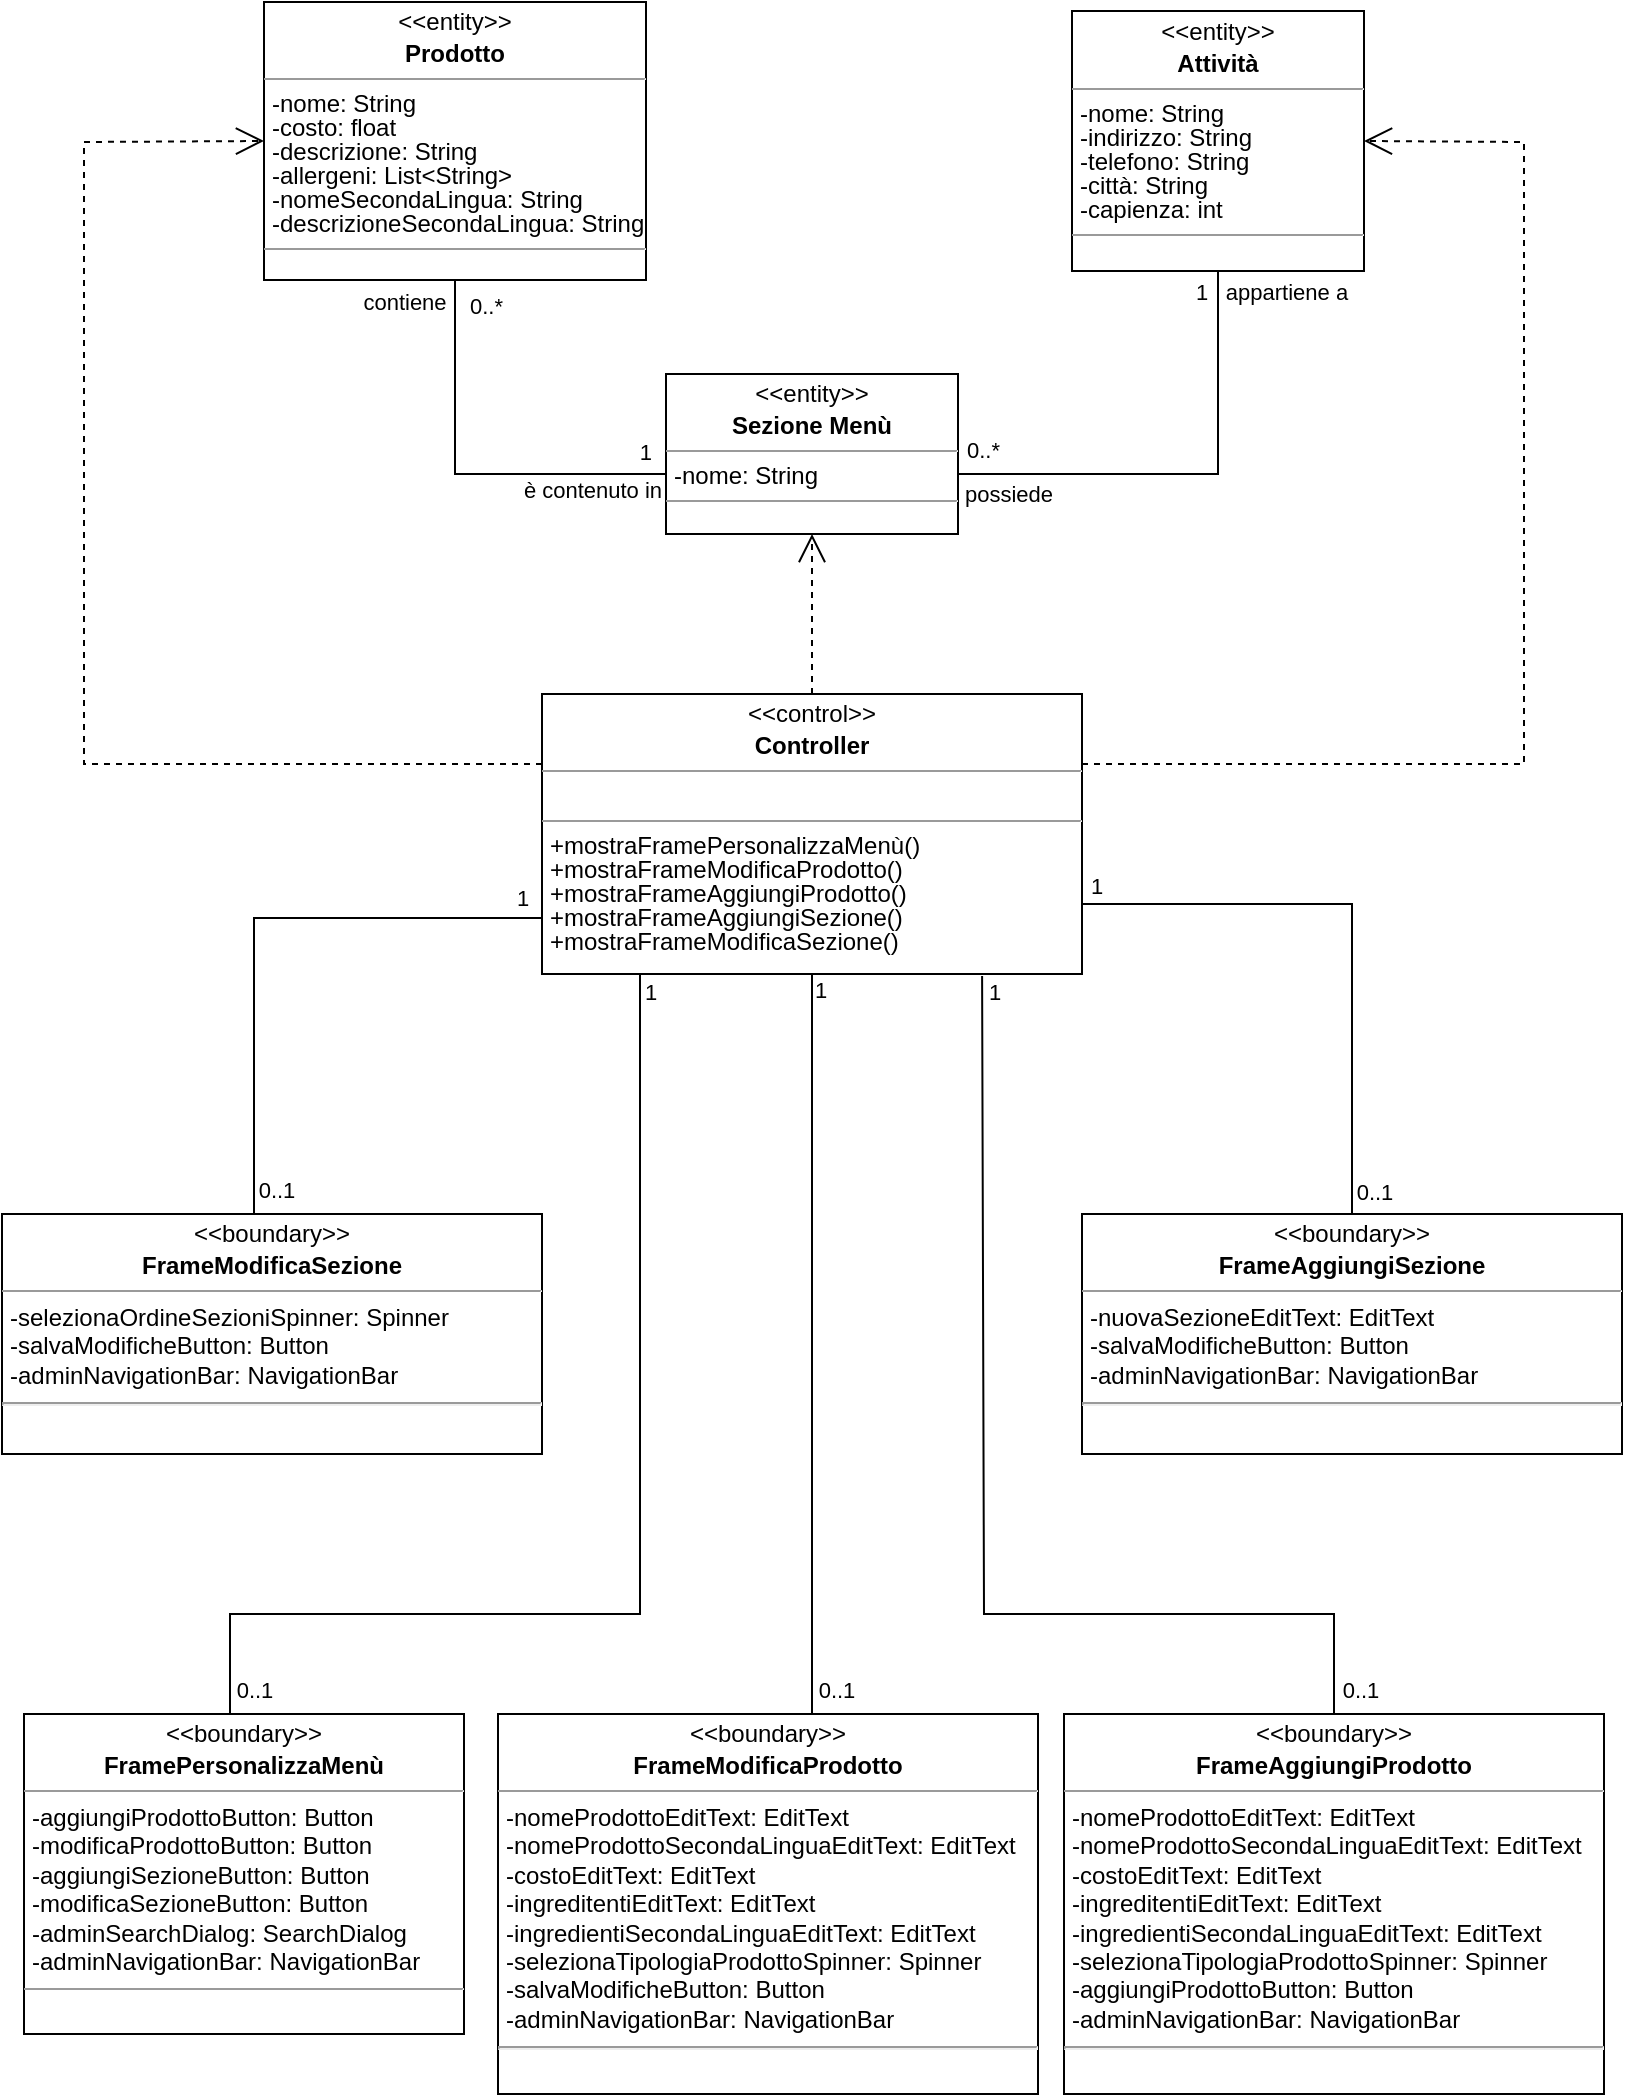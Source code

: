 <mxfile version="20.7.4" type="device"><diagram id="C5RBs43oDa-KdzZeNtuy" name="Page-1"><mxGraphModel dx="1434" dy="844" grid="1" gridSize="10" guides="1" tooltips="1" connect="1" arrows="1" fold="1" page="1" pageScale="1" pageWidth="827" pageHeight="1169" math="0" shadow="0"><root><mxCell id="WIyWlLk6GJQsqaUBKTNV-0"/><mxCell id="WIyWlLk6GJQsqaUBKTNV-1" parent="WIyWlLk6GJQsqaUBKTNV-0"/><mxCell id="T3RZyvHkpdusLL4GOL5Q-8" value="&lt;p style=&quot;margin: 4px 0px 0px; text-align: center; line-height: 100%;&quot;&gt;&amp;lt;&amp;lt;entity&amp;gt;&amp;gt;&lt;/p&gt;&lt;p style=&quot;margin: 4px 0px 0px; text-align: center; line-height: 100%;&quot;&gt;&lt;b&gt;Prodotto&lt;/b&gt;&lt;/p&gt;&lt;hr style=&quot;line-height: 100%;&quot; size=&quot;1&quot;&gt;&lt;p style=&quot;margin: 0px 0px 0px 4px; line-height: 100%;&quot;&gt;-nome: String&lt;/p&gt;&lt;p style=&quot;margin: 0px 0px 0px 4px; line-height: 100%;&quot;&gt;-costo: float&lt;/p&gt;&lt;p style=&quot;margin: 0px 0px 0px 4px; line-height: 100%;&quot;&gt;-descrizione: String&lt;/p&gt;&lt;p style=&quot;margin: 0px 0px 0px 4px; line-height: 100%;&quot;&gt;-allergeni: List&amp;lt;String&amp;gt;&lt;/p&gt;&lt;p style=&quot;margin: 0px 0px 0px 4px; line-height: 100%;&quot;&gt;-nomeSecondaLingua: String&lt;/p&gt;&lt;p style=&quot;margin: 0px 0px 0px 4px; line-height: 100%;&quot;&gt;-descrizioneSecondaLingua: String&lt;/p&gt;&lt;hr style=&quot;line-height: 100%;&quot; size=&quot;1&quot;&gt;&lt;p style=&quot;margin: 0px 0px 0px 4px; line-height: 100%;&quot;&gt;&lt;br&gt;&lt;/p&gt;" style="verticalAlign=top;align=left;overflow=fill;fontSize=12;fontFamily=Helvetica;html=1;" parent="WIyWlLk6GJQsqaUBKTNV-1" vertex="1"><mxGeometry x="140" y="24" width="191" height="139" as="geometry"/></mxCell><mxCell id="T3RZyvHkpdusLL4GOL5Q-9" value="&lt;p style=&quot;margin: 4px 0px 0px; text-align: center; line-height: 100%;&quot;&gt;&amp;lt;&amp;lt;boundary&amp;gt;&amp;gt;&lt;/p&gt;&lt;p style=&quot;margin: 4px 0px 0px; text-align: center; line-height: 100%;&quot;&gt;&lt;b&gt;FramePersonalizzaMenù&lt;/b&gt;&lt;/p&gt;&lt;hr size=&quot;1&quot;&gt;&lt;p style=&quot;margin:0px;margin-left:4px;&quot;&gt;-aggiungiProdottoButton: Button&lt;/p&gt;&lt;p style=&quot;margin:0px;margin-left:4px;&quot;&gt;-modificaProdottoButton: Button&lt;/p&gt;&lt;p style=&quot;margin:0px;margin-left:4px;&quot;&gt;-aggiungiSezioneButton: Button&lt;/p&gt;&lt;p style=&quot;margin:0px;margin-left:4px;&quot;&gt;-modificaSezioneButton: Button&lt;/p&gt;&lt;p style=&quot;margin:0px;margin-left:4px;&quot;&gt;&lt;span style=&quot;background-color: initial;&quot;&gt;-adminSearchDialog: SearchDialog&lt;/span&gt;&lt;/p&gt;&lt;p style=&quot;margin:0px;margin-left:4px;&quot;&gt;-adminNavigationBar: NavigationBar&lt;/p&gt;&lt;hr size=&quot;1&quot;&gt;&lt;p style=&quot;margin:0px;margin-left:4px;&quot;&gt;&lt;br&gt;&lt;/p&gt;" style="verticalAlign=top;align=left;overflow=fill;fontSize=12;fontFamily=Helvetica;html=1;spacing=2;" parent="WIyWlLk6GJQsqaUBKTNV-1" vertex="1"><mxGeometry x="20" y="880" width="220" height="160" as="geometry"/></mxCell><mxCell id="T3RZyvHkpdusLL4GOL5Q-12" value="&lt;p style=&quot;margin: 4px 0px 0px; text-align: center; line-height: 100%;&quot;&gt;&amp;lt;&amp;lt;control&amp;gt;&amp;gt;&lt;/p&gt;&lt;p style=&quot;margin: 4px 0px 0px; text-align: center; line-height: 100%;&quot;&gt;&lt;b&gt;Controller&lt;/b&gt;&lt;/p&gt;&lt;hr size=&quot;1&quot;&gt;&lt;p style=&quot;margin: 0px 0px 0px 4px; line-height: 100%;&quot;&gt;&lt;br&gt;&lt;/p&gt;&lt;hr size=&quot;1&quot;&gt;&lt;p style=&quot;margin: 0px 0px 0px 4px; line-height: 100%;&quot;&gt;+mostraFramePersonalizzaMenù()&lt;/p&gt;&lt;p style=&quot;margin: 0px 0px 0px 4px; line-height: 100%;&quot;&gt;+mostraFrameModificaProdotto()&lt;/p&gt;&lt;p style=&quot;margin: 0px 0px 0px 4px; line-height: 100%;&quot;&gt;+mostraFrameAggiungiProdotto()&lt;/p&gt;&lt;p style=&quot;margin: 0px 0px 0px 4px; line-height: 100%;&quot;&gt;+mostraFrameAggiungiSezione()&lt;/p&gt;&lt;p style=&quot;margin: 0px 0px 0px 4px; line-height: 100%;&quot;&gt;+mostraFrameModificaSezione()&lt;/p&gt;" style="verticalAlign=top;align=left;overflow=fill;fontSize=12;fontFamily=Helvetica;html=1;" parent="WIyWlLk6GJQsqaUBKTNV-1" vertex="1"><mxGeometry x="279" y="370" width="270" height="140" as="geometry"/></mxCell><mxCell id="T3RZyvHkpdusLL4GOL5Q-17" value="&lt;p style=&quot;margin: 4px 0px 0px; text-align: center; line-height: 100%;&quot;&gt;&amp;lt;&amp;lt;boundary&amp;gt;&amp;gt;&lt;/p&gt;&lt;p style=&quot;margin: 4px 0px 0px; text-align: center; line-height: 100%;&quot;&gt;&lt;b&gt;FrameModificaProdotto&lt;/b&gt;&lt;/p&gt;&lt;hr size=&quot;1&quot;&gt;&lt;p style=&quot;margin:0px;margin-left:4px;&quot;&gt;&lt;span style=&quot;background-color: initial;&quot;&gt;-nomeProdottoEditText: EditText&lt;/span&gt;&lt;/p&gt;&lt;p style=&quot;margin:0px;margin-left:4px;&quot;&gt;-nomeProdottoSecondaLinguaEditText: EditText&lt;/p&gt;&lt;p style=&quot;margin:0px;margin-left:4px;&quot;&gt;-costoEditText: EditText&lt;/p&gt;&lt;p style=&quot;margin:0px;margin-left:4px;&quot;&gt;-ingreditentiEditText: EditText&lt;/p&gt;&lt;p style=&quot;margin:0px;margin-left:4px;&quot;&gt;-ingredientiSecondaLinguaEditText: EditText&lt;/p&gt;&lt;p style=&quot;margin:0px;margin-left:4px;&quot;&gt;-selezionaTipologiaProdottoSpinner: Spinner&lt;/p&gt;&lt;p style=&quot;margin:0px;margin-left:4px;&quot;&gt;-salvaModificheButton: Button&lt;/p&gt;&lt;p style=&quot;margin:0px;margin-left:4px;&quot;&gt;-adminNavigationBar: NavigationBar&lt;/p&gt;&lt;hr&gt;&lt;p style=&quot;margin:0px;margin-left:4px;&quot;&gt;&lt;br&gt;&lt;/p&gt;" style="verticalAlign=top;align=left;overflow=fill;fontSize=12;fontFamily=Helvetica;html=1;spacing=2;" parent="WIyWlLk6GJQsqaUBKTNV-1" vertex="1"><mxGeometry x="257" y="880" width="270" height="190" as="geometry"/></mxCell><mxCell id="T3RZyvHkpdusLL4GOL5Q-19" value="&lt;p style=&quot;margin: 4px 0px 0px; text-align: center; line-height: 100%;&quot;&gt;&amp;lt;&amp;lt;boundary&amp;gt;&amp;gt;&lt;/p&gt;&lt;p style=&quot;margin: 4px 0px 0px; text-align: center; line-height: 100%;&quot;&gt;&lt;b&gt;FrameAggiungiProdotto&lt;/b&gt;&lt;/p&gt;&lt;hr size=&quot;1&quot;&gt;&lt;p style=&quot;margin:0px;margin-left:4px;&quot;&gt;&lt;span style=&quot;background-color: initial;&quot;&gt;-nomeProdottoEditText: EditText&lt;/span&gt;&lt;/p&gt;&lt;p style=&quot;margin:0px;margin-left:4px;&quot;&gt;-nomeProdottoSecondaLinguaEditText: EditText&lt;/p&gt;&lt;p style=&quot;margin:0px;margin-left:4px;&quot;&gt;-costoEditText: EditText&lt;/p&gt;&lt;p style=&quot;margin:0px;margin-left:4px;&quot;&gt;-ingreditentiEditText: EditText&lt;/p&gt;&lt;p style=&quot;margin:0px;margin-left:4px;&quot;&gt;-ingredientiSecondaLinguaEditText: EditText&lt;/p&gt;&lt;p style=&quot;margin:0px;margin-left:4px;&quot;&gt;-selezionaTipologiaProdottoSpinner: Spinner&lt;/p&gt;&lt;p style=&quot;margin:0px;margin-left:4px;&quot;&gt;-aggiungiProdottoButton: Button&lt;/p&gt;&lt;p style=&quot;margin:0px;margin-left:4px;&quot;&gt;-adminNavigationBar: NavigationBar&lt;/p&gt;&lt;hr&gt;&lt;p style=&quot;margin:0px;margin-left:4px;&quot;&gt;&lt;br&gt;&lt;/p&gt;" style="verticalAlign=top;align=left;overflow=fill;fontSize=12;fontFamily=Helvetica;html=1;spacing=2;" parent="WIyWlLk6GJQsqaUBKTNV-1" vertex="1"><mxGeometry x="540" y="880" width="270" height="190" as="geometry"/></mxCell><mxCell id="T3RZyvHkpdusLL4GOL5Q-20" value="&lt;p style=&quot;margin: 4px 0px 0px; text-align: center; line-height: 100%;&quot;&gt;&amp;lt;&amp;lt;boundary&amp;gt;&amp;gt;&lt;/p&gt;&lt;p style=&quot;margin: 4px 0px 0px; text-align: center; line-height: 100%;&quot;&gt;&lt;b&gt;FrameModificaSezione&lt;/b&gt;&lt;/p&gt;&lt;hr size=&quot;1&quot;&gt;&lt;p style=&quot;margin:0px;margin-left:4px;&quot;&gt;&lt;span style=&quot;background-color: initial;&quot;&gt;-selezionaOrdineSezioniSpinner: Spinner&lt;/span&gt;&lt;br&gt;&lt;/p&gt;&lt;p style=&quot;margin:0px;margin-left:4px;&quot;&gt;-salvaModificheButton: Button&lt;/p&gt;&lt;p style=&quot;margin:0px;margin-left:4px;&quot;&gt;-adminNavigationBar: NavigationBar&lt;/p&gt;&lt;hr&gt;&lt;p style=&quot;margin:0px;margin-left:4px;&quot;&gt;&lt;br&gt;&lt;/p&gt;" style="verticalAlign=top;align=left;overflow=fill;fontSize=12;fontFamily=Helvetica;html=1;spacing=2;" parent="WIyWlLk6GJQsqaUBKTNV-1" vertex="1"><mxGeometry x="9" y="630" width="270" height="120" as="geometry"/></mxCell><mxCell id="T3RZyvHkpdusLL4GOL5Q-21" value="&lt;p style=&quot;margin: 4px 0px 0px; text-align: center; line-height: 100%;&quot;&gt;&amp;lt;&amp;lt;boundary&amp;gt;&amp;gt;&lt;/p&gt;&lt;p style=&quot;margin: 4px 0px 0px; text-align: center; line-height: 100%;&quot;&gt;&lt;b&gt;FrameAggiungiSezione&lt;/b&gt;&lt;/p&gt;&lt;hr size=&quot;1&quot;&gt;&lt;p style=&quot;margin:0px;margin-left:4px;&quot;&gt;&lt;span style=&quot;background-color: initial;&quot;&gt;-nuovaSezioneEditText: EditText&lt;/span&gt;&lt;/p&gt;&lt;p style=&quot;margin:0px;margin-left:4px;&quot;&gt;-salvaModificheButton: Button&lt;/p&gt;&lt;p style=&quot;margin:0px;margin-left:4px;&quot;&gt;-adminNavigationBar: NavigationBar&lt;/p&gt;&lt;hr&gt;&lt;p style=&quot;margin:0px;margin-left:4px;&quot;&gt;&lt;br&gt;&lt;/p&gt;" style="verticalAlign=top;align=left;overflow=fill;fontSize=12;fontFamily=Helvetica;html=1;spacing=2;" parent="WIyWlLk6GJQsqaUBKTNV-1" vertex="1"><mxGeometry x="549" y="630" width="270" height="120" as="geometry"/></mxCell><mxCell id="T3RZyvHkpdusLL4GOL5Q-22" value="&lt;p style=&quot;margin: 4px 0px 0px; text-align: center; line-height: 100%;&quot;&gt;&amp;lt;&amp;lt;entity&amp;gt;&amp;gt;&lt;/p&gt;&lt;p style=&quot;margin: 4px 0px 0px; text-align: center; line-height: 100%;&quot;&gt;&lt;b&gt;Sezione Menù&lt;/b&gt;&lt;/p&gt;&lt;hr style=&quot;line-height: 100%;&quot; size=&quot;1&quot;&gt;&lt;p style=&quot;margin: 0px 0px 0px 4px; line-height: 100%;&quot;&gt;-nome: String&lt;/p&gt;&lt;hr style=&quot;line-height: 100%;&quot; size=&quot;1&quot;&gt;&lt;p style=&quot;margin: 0px 0px 0px 4px; line-height: 100%;&quot;&gt;&lt;br&gt;&lt;/p&gt;" style="verticalAlign=top;align=left;overflow=fill;fontSize=12;fontFamily=Helvetica;html=1;" parent="WIyWlLk6GJQsqaUBKTNV-1" vertex="1"><mxGeometry x="341" y="210" width="146" height="80" as="geometry"/></mxCell><mxCell id="T3RZyvHkpdusLL4GOL5Q-25" value="" style="endArrow=none;html=1;exitX=0.5;exitY=0;exitDx=0;exitDy=0;entryX=1;entryY=0.75;entryDx=0;entryDy=0;rounded=0;" parent="WIyWlLk6GJQsqaUBKTNV-1" source="T3RZyvHkpdusLL4GOL5Q-21" target="T3RZyvHkpdusLL4GOL5Q-12" edge="1"><mxGeometry width="50" height="50" relative="1" as="geometry"><mxPoint x="390" y="610" as="sourcePoint"/><mxPoint x="590" y="430" as="targetPoint"/><Array as="points"><mxPoint x="684" y="475"/></Array></mxGeometry></mxCell><mxCell id="jOCcoOoCBcymVQhAUi-6-38" value="0..1" style="edgeLabel;html=1;align=center;verticalAlign=middle;resizable=0;points=[];labelBackgroundColor=none;" parent="T3RZyvHkpdusLL4GOL5Q-25" vertex="1" connectable="0"><mxGeometry x="-0.876" y="1" relative="1" as="geometry"><mxPoint x="12" y="7" as="offset"/></mxGeometry></mxCell><mxCell id="jOCcoOoCBcymVQhAUi-6-39" value="1" style="edgeLabel;html=1;align=center;verticalAlign=middle;resizable=0;points=[];labelBackgroundColor=none;" parent="T3RZyvHkpdusLL4GOL5Q-25" vertex="1" connectable="0"><mxGeometry x="0.876" relative="1" as="geometry"><mxPoint x="-11" y="-9" as="offset"/></mxGeometry></mxCell><mxCell id="T3RZyvHkpdusLL4GOL5Q-26" value="" style="endArrow=none;html=1;rounded=0;entryX=0;entryY=0.8;entryDx=0;entryDy=0;entryPerimeter=0;" parent="WIyWlLk6GJQsqaUBKTNV-1" target="T3RZyvHkpdusLL4GOL5Q-12" edge="1"><mxGeometry width="50" height="50" relative="1" as="geometry"><mxPoint x="135" y="630" as="sourcePoint"/><mxPoint x="440" y="560" as="targetPoint"/><Array as="points"><mxPoint x="135" y="482"/></Array></mxGeometry></mxCell><mxCell id="jOCcoOoCBcymVQhAUi-6-30" value="0..1" style="edgeLabel;html=1;align=center;verticalAlign=middle;resizable=0;points=[];labelBackgroundColor=none;" parent="T3RZyvHkpdusLL4GOL5Q-26" vertex="1" connectable="0"><mxGeometry x="-0.884" y="-3" relative="1" as="geometry"><mxPoint x="8" y="5" as="offset"/></mxGeometry></mxCell><mxCell id="jOCcoOoCBcymVQhAUi-6-31" value="1" style="edgeLabel;html=1;align=center;verticalAlign=middle;resizable=0;points=[];labelBackgroundColor=none;" parent="T3RZyvHkpdusLL4GOL5Q-26" vertex="1" connectable="0"><mxGeometry x="0.918" y="1" relative="1" as="geometry"><mxPoint x="2" y="-9" as="offset"/></mxGeometry></mxCell><mxCell id="T3RZyvHkpdusLL4GOL5Q-27" value="" style="endArrow=none;html=1;rounded=0;" parent="WIyWlLk6GJQsqaUBKTNV-1" edge="1"><mxGeometry width="50" height="50" relative="1" as="geometry"><mxPoint x="123" y="880" as="sourcePoint"/><mxPoint x="328" y="510" as="targetPoint"/><Array as="points"><mxPoint x="123" y="830"/><mxPoint x="328" y="830"/></Array></mxGeometry></mxCell><mxCell id="jOCcoOoCBcymVQhAUi-6-32" value="1" style="edgeLabel;html=1;align=center;verticalAlign=middle;resizable=0;points=[];labelBackgroundColor=none;" parent="T3RZyvHkpdusLL4GOL5Q-27" vertex="1" connectable="0"><mxGeometry x="0.958" y="-1" relative="1" as="geometry"><mxPoint x="4" y="-3" as="offset"/></mxGeometry></mxCell><mxCell id="jOCcoOoCBcymVQhAUi-6-33" value="0..1" style="edgeLabel;html=1;align=center;verticalAlign=middle;resizable=0;points=[];labelBackgroundColor=none;" parent="T3RZyvHkpdusLL4GOL5Q-27" vertex="1" connectable="0"><mxGeometry x="-0.958" y="-1" relative="1" as="geometry"><mxPoint x="11" as="offset"/></mxGeometry></mxCell><mxCell id="T3RZyvHkpdusLL4GOL5Q-28" value="" style="endArrow=none;html=1;rounded=0;entryX=0.5;entryY=1;entryDx=0;entryDy=0;" parent="WIyWlLk6GJQsqaUBKTNV-1" target="T3RZyvHkpdusLL4GOL5Q-12" edge="1"><mxGeometry width="50" height="50" relative="1" as="geometry"><mxPoint x="414" y="880" as="sourcePoint"/><mxPoint x="400" y="510" as="targetPoint"/></mxGeometry></mxCell><mxCell id="jOCcoOoCBcymVQhAUi-6-34" value="1" style="edgeLabel;html=1;align=center;verticalAlign=middle;resizable=0;points=[];labelBackgroundColor=none;" parent="T3RZyvHkpdusLL4GOL5Q-28" vertex="1" connectable="0"><mxGeometry x="0.897" relative="1" as="geometry"><mxPoint x="4" y="-11" as="offset"/></mxGeometry></mxCell><mxCell id="jOCcoOoCBcymVQhAUi-6-35" value="0..1" style="edgeLabel;html=1;align=center;verticalAlign=middle;resizable=0;points=[];labelBackgroundColor=none;" parent="T3RZyvHkpdusLL4GOL5Q-28" vertex="1" connectable="0"><mxGeometry x="-0.919" relative="1" as="geometry"><mxPoint x="12" y="3" as="offset"/></mxGeometry></mxCell><mxCell id="T3RZyvHkpdusLL4GOL5Q-30" value="" style="endArrow=none;html=1;rounded=0;entryX=0.815;entryY=1.007;entryDx=0;entryDy=0;entryPerimeter=0;exitX=0.5;exitY=0;exitDx=0;exitDy=0;" parent="WIyWlLk6GJQsqaUBKTNV-1" source="T3RZyvHkpdusLL4GOL5Q-19" target="T3RZyvHkpdusLL4GOL5Q-12" edge="1"><mxGeometry width="50" height="50" relative="1" as="geometry"><mxPoint x="675" y="870" as="sourcePoint"/><mxPoint x="440" y="690" as="targetPoint"/><Array as="points"><mxPoint x="675" y="830"/><mxPoint x="500" y="830"/></Array></mxGeometry></mxCell><mxCell id="jOCcoOoCBcymVQhAUi-6-36" value="0..1" style="edgeLabel;html=1;align=center;verticalAlign=middle;resizable=0;points=[];labelBackgroundColor=none;" parent="T3RZyvHkpdusLL4GOL5Q-30" vertex="1" connectable="0"><mxGeometry x="-0.956" relative="1" as="geometry"><mxPoint x="13" as="offset"/></mxGeometry></mxCell><mxCell id="jOCcoOoCBcymVQhAUi-6-37" value="1" style="edgeLabel;html=1;align=center;verticalAlign=middle;resizable=0;points=[];labelBackgroundColor=none;" parent="T3RZyvHkpdusLL4GOL5Q-30" vertex="1" connectable="0"><mxGeometry x="0.934" y="-2" relative="1" as="geometry"><mxPoint x="4" y="-10" as="offset"/></mxGeometry></mxCell><mxCell id="jOCcoOoCBcymVQhAUi-6-0" value="&lt;p style=&quot;margin: 4px 0px 0px; text-align: center; line-height: 100%;&quot;&gt;&amp;lt;&amp;lt;entity&amp;gt;&amp;gt;&lt;/p&gt;&lt;p style=&quot;margin: 4px 0px 0px; text-align: center; line-height: 100%;&quot;&gt;&lt;b&gt;Attività&lt;/b&gt;&lt;/p&gt;&lt;hr style=&quot;line-height: 100%;&quot; size=&quot;1&quot;&gt;&lt;p style=&quot;margin: 0px 0px 0px 4px; line-height: 100%;&quot;&gt;-nome: String&lt;/p&gt;&lt;p style=&quot;margin: 0px 0px 0px 4px; line-height: 100%;&quot;&gt;-indirizzo: String&lt;/p&gt;&lt;p style=&quot;margin: 0px 0px 0px 4px; line-height: 100%;&quot;&gt;-telefono: String&lt;/p&gt;&lt;p style=&quot;margin: 0px 0px 0px 4px; line-height: 100%;&quot;&gt;-città: String&lt;/p&gt;&lt;p style=&quot;margin: 0px 0px 0px 4px; line-height: 100%;&quot;&gt;-capienza: int&lt;/p&gt;&lt;hr style=&quot;line-height: 100%;&quot; size=&quot;1&quot;&gt;&lt;p style=&quot;margin: 0px 0px 0px 4px; line-height: 100%;&quot;&gt;&lt;br&gt;&lt;/p&gt;" style="verticalAlign=top;align=left;overflow=fill;fontSize=12;fontFamily=Helvetica;html=1;" parent="WIyWlLk6GJQsqaUBKTNV-1" vertex="1"><mxGeometry x="544" y="28.5" width="146" height="130" as="geometry"/></mxCell><mxCell id="jOCcoOoCBcymVQhAUi-6-11" value="" style="endArrow=none;html=1;edgeStyle=orthogonalEdgeStyle;rounded=0;exitX=0.5;exitY=1;exitDx=0;exitDy=0;entryX=0;entryY=0.5;entryDx=0;entryDy=0;" parent="WIyWlLk6GJQsqaUBKTNV-1" source="T3RZyvHkpdusLL4GOL5Q-8" target="T3RZyvHkpdusLL4GOL5Q-22" edge="1"><mxGeometry relative="1" as="geometry"><mxPoint x="257" y="239" as="sourcePoint"/><mxPoint x="320" y="260" as="targetPoint"/><Array as="points"><mxPoint x="236" y="260"/><mxPoint x="341" y="260"/></Array></mxGeometry></mxCell><mxCell id="jOCcoOoCBcymVQhAUi-6-12" value="0..*" style="edgeLabel;resizable=0;html=1;align=left;verticalAlign=bottom;labelBackgroundColor=none;" parent="jOCcoOoCBcymVQhAUi-6-11" connectable="0" vertex="1"><mxGeometry x="-1" relative="1" as="geometry"><mxPoint x="5" y="21" as="offset"/></mxGeometry></mxCell><mxCell id="jOCcoOoCBcymVQhAUi-6-13" value="1" style="edgeLabel;resizable=0;html=1;align=right;verticalAlign=bottom;labelBackgroundColor=none;" parent="jOCcoOoCBcymVQhAUi-6-11" connectable="0" vertex="1"><mxGeometry x="1" relative="1" as="geometry"><mxPoint x="-7" y="7" as="offset"/></mxGeometry></mxCell><mxCell id="jOCcoOoCBcymVQhAUi-6-28" value="contiene" style="edgeLabel;html=1;align=center;verticalAlign=middle;resizable=0;points=[];labelBackgroundColor=none;" parent="jOCcoOoCBcymVQhAUi-6-11" vertex="1" connectable="0"><mxGeometry x="-0.802" y="-1" relative="1" as="geometry"><mxPoint x="-25" y="-10" as="offset"/></mxGeometry></mxCell><mxCell id="jOCcoOoCBcymVQhAUi-6-29" value="è contenuto in" style="edgeLabel;html=1;align=center;verticalAlign=middle;resizable=0;points=[];labelBackgroundColor=none;" parent="jOCcoOoCBcymVQhAUi-6-11" vertex="1" connectable="0"><mxGeometry x="0.614" y="2" relative="1" as="geometry"><mxPoint x="-6" y="10" as="offset"/></mxGeometry></mxCell><mxCell id="jOCcoOoCBcymVQhAUi-6-14" value="" style="endArrow=none;html=1;edgeStyle=orthogonalEdgeStyle;rounded=0;exitX=0.5;exitY=1;exitDx=0;exitDy=0;entryX=1;entryY=0.5;entryDx=0;entryDy=0;" parent="WIyWlLk6GJQsqaUBKTNV-1" source="jOCcoOoCBcymVQhAUi-6-0" target="T3RZyvHkpdusLL4GOL5Q-22" edge="1"><mxGeometry x="0.002" relative="1" as="geometry"><mxPoint x="407" y="166" as="sourcePoint"/><mxPoint x="504" y="260" as="targetPoint"/><Array as="points"><mxPoint x="617" y="260"/></Array><mxPoint as="offset"/></mxGeometry></mxCell><mxCell id="jOCcoOoCBcymVQhAUi-6-15" value="1" style="edgeLabel;resizable=0;html=1;align=left;verticalAlign=bottom;labelBackgroundColor=none;" parent="jOCcoOoCBcymVQhAUi-6-14" connectable="0" vertex="1"><mxGeometry x="-1" relative="1" as="geometry"><mxPoint x="-13" y="19" as="offset"/></mxGeometry></mxCell><mxCell id="jOCcoOoCBcymVQhAUi-6-16" value="0..*" style="edgeLabel;resizable=0;html=1;align=right;verticalAlign=bottom;labelBackgroundColor=none;" parent="jOCcoOoCBcymVQhAUi-6-14" connectable="0" vertex="1"><mxGeometry x="1" relative="1" as="geometry"><mxPoint x="21" y="6" as="offset"/></mxGeometry></mxCell><mxCell id="jOCcoOoCBcymVQhAUi-6-26" value="possiede" style="edgeLabel;html=1;align=center;verticalAlign=middle;resizable=0;points=[];labelBackgroundColor=none;" parent="jOCcoOoCBcymVQhAUi-6-14" vertex="1" connectable="0"><mxGeometry x="0.072" y="-1" relative="1" as="geometry"><mxPoint x="-77" y="11" as="offset"/></mxGeometry></mxCell><mxCell id="jOCcoOoCBcymVQhAUi-6-27" value="appartiene a" style="edgeLabel;html=1;align=center;verticalAlign=middle;resizable=0;points=[];labelBackgroundColor=none;" parent="jOCcoOoCBcymVQhAUi-6-14" vertex="1" connectable="0"><mxGeometry x="-0.872" y="1" relative="1" as="geometry"><mxPoint x="33" y="-5" as="offset"/></mxGeometry></mxCell><mxCell id="jOCcoOoCBcymVQhAUi-6-20" value="Use" style="endArrow=open;endSize=12;dashed=1;rounded=0;movable=1;resizable=1;rotatable=1;deletable=1;editable=1;connectable=1;exitX=0.5;exitY=0;exitDx=0;exitDy=0;entryX=0.5;entryY=1;entryDx=0;entryDy=0;textOpacity=0;" parent="WIyWlLk6GJQsqaUBKTNV-1" source="T3RZyvHkpdusLL4GOL5Q-12" target="T3RZyvHkpdusLL4GOL5Q-22" edge="1"><mxGeometry width="160" relative="1" as="geometry"><mxPoint x="279" y="350" as="sourcePoint"/><mxPoint x="289" y="260" as="targetPoint"/><mxPoint as="offset"/></mxGeometry></mxCell><mxCell id="jOCcoOoCBcymVQhAUi-6-22" value="Use" style="endArrow=open;endSize=12;dashed=1;html=1;rounded=0;exitX=0;exitY=0.25;exitDx=0;exitDy=0;textOpacity=0;entryX=0;entryY=0.5;entryDx=0;entryDy=0;" parent="WIyWlLk6GJQsqaUBKTNV-1" source="T3RZyvHkpdusLL4GOL5Q-12" target="T3RZyvHkpdusLL4GOL5Q-8" edge="1"><mxGeometry width="160" relative="1" as="geometry"><mxPoint x="220" y="420" as="sourcePoint"/><mxPoint x="110" y="94" as="targetPoint"/><Array as="points"><mxPoint x="50" y="405"/><mxPoint x="50" y="94"/></Array></mxGeometry></mxCell><mxCell id="jOCcoOoCBcymVQhAUi-6-23" value="Use" style="endArrow=open;endSize=12;dashed=1;rounded=0;movable=1;resizable=1;rotatable=1;deletable=1;editable=1;connectable=1;exitX=1;exitY=0.25;exitDx=0;exitDy=0;entryX=1;entryY=0.5;entryDx=0;entryDy=0;textOpacity=0;" parent="WIyWlLk6GJQsqaUBKTNV-1" source="T3RZyvHkpdusLL4GOL5Q-12" target="jOCcoOoCBcymVQhAUi-6-0" edge="1"><mxGeometry width="160" relative="1" as="geometry"><mxPoint x="710" y="390" as="sourcePoint"/><mxPoint x="710" y="310" as="targetPoint"/><mxPoint as="offset"/><Array as="points"><mxPoint x="770" y="405"/><mxPoint x="770" y="94"/></Array></mxGeometry></mxCell></root></mxGraphModel></diagram></mxfile>